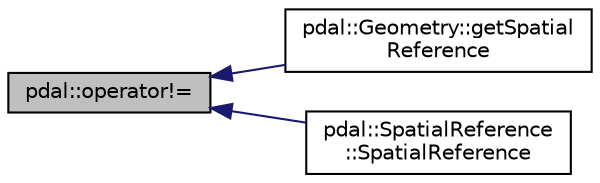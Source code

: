 digraph "pdal::operator!="
{
  edge [fontname="Helvetica",fontsize="10",labelfontname="Helvetica",labelfontsize="10"];
  node [fontname="Helvetica",fontsize="10",shape=record];
  rankdir="LR";
  Node1 [label="pdal::operator!=",height=0.2,width=0.4,color="black", fillcolor="grey75", style="filled", fontcolor="black"];
  Node1 -> Node2 [dir="back",color="midnightblue",fontsize="10",style="solid",fontname="Helvetica"];
  Node2 [label="pdal::Geometry::getSpatial\lReference",height=0.2,width=0.4,color="black", fillcolor="white", style="filled",URL="$classpdal_1_1Geometry.html#aa8128b5851601c0ff1abd30478e0c148"];
  Node1 -> Node3 [dir="back",color="midnightblue",fontsize="10",style="solid",fontname="Helvetica"];
  Node3 [label="pdal::SpatialReference\l::SpatialReference",height=0.2,width=0.4,color="black", fillcolor="white", style="filled",URL="$classpdal_1_1SpatialReference.html#a500300fdb9d2441c7db0fa76ee5cadfd"];
}
